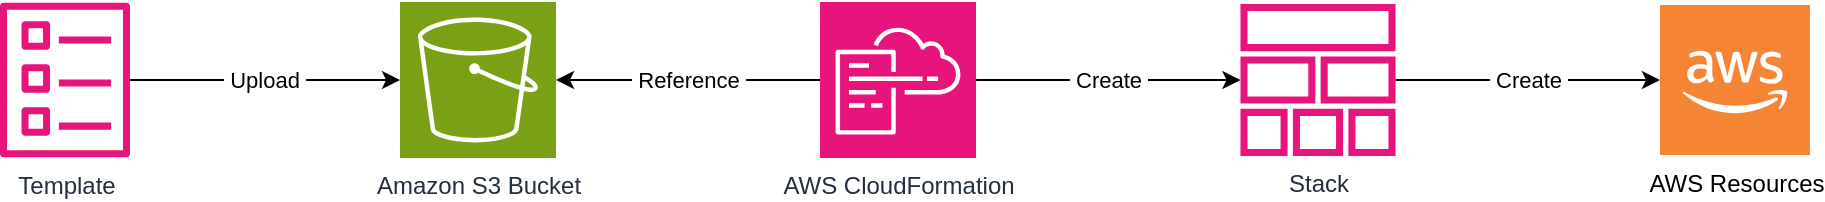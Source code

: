<mxfile version="22.1.16" type="device">
  <diagram name="Page-1" id="xrYjccaUhRdzpyjmgupA">
    <mxGraphModel dx="1084" dy="951" grid="1" gridSize="10" guides="1" tooltips="1" connect="1" arrows="1" fold="1" page="1" pageScale="1" pageWidth="850" pageHeight="1100" math="0" shadow="0">
      <root>
        <mxCell id="0" />
        <mxCell id="1" parent="0" />
        <mxCell id="EV-cBASxTsK1YqbwlIDn-5" value="&amp;nbsp;Upload&amp;nbsp;" style="edgeStyle=orthogonalEdgeStyle;rounded=0;orthogonalLoop=1;jettySize=auto;html=1;" edge="1" parent="1" source="EV-cBASxTsK1YqbwlIDn-1" target="EV-cBASxTsK1YqbwlIDn-2">
          <mxGeometry relative="1" as="geometry" />
        </mxCell>
        <mxCell id="EV-cBASxTsK1YqbwlIDn-1" value="Template" style="sketch=0;outlineConnect=0;fontColor=#232F3E;gradientColor=none;fillColor=#E7157B;strokeColor=none;dashed=0;verticalLabelPosition=bottom;verticalAlign=top;align=center;html=1;fontSize=12;fontStyle=0;aspect=fixed;pointerEvents=1;shape=mxgraph.aws4.template;" vertex="1" parent="1">
          <mxGeometry x="230" y="400" width="65" height="78" as="geometry" />
        </mxCell>
        <mxCell id="EV-cBASxTsK1YqbwlIDn-2" value="Amazon S3 Bucket" style="sketch=0;points=[[0,0,0],[0.25,0,0],[0.5,0,0],[0.75,0,0],[1,0,0],[0,1,0],[0.25,1,0],[0.5,1,0],[0.75,1,0],[1,1,0],[0,0.25,0],[0,0.5,0],[0,0.75,0],[1,0.25,0],[1,0.5,0],[1,0.75,0]];outlineConnect=0;fontColor=#232F3E;fillColor=#7AA116;strokeColor=#ffffff;dashed=0;verticalLabelPosition=bottom;verticalAlign=top;align=center;html=1;fontSize=12;fontStyle=0;aspect=fixed;shape=mxgraph.aws4.resourceIcon;resIcon=mxgraph.aws4.s3;" vertex="1" parent="1">
          <mxGeometry x="430" y="400" width="78" height="78" as="geometry" />
        </mxCell>
        <mxCell id="EV-cBASxTsK1YqbwlIDn-7" value="&amp;nbsp;Create&amp;nbsp;" style="edgeStyle=orthogonalEdgeStyle;rounded=0;orthogonalLoop=1;jettySize=auto;html=1;" edge="1" parent="1" source="EV-cBASxTsK1YqbwlIDn-3" target="EV-cBASxTsK1YqbwlIDn-4">
          <mxGeometry relative="1" as="geometry" />
        </mxCell>
        <mxCell id="EV-cBASxTsK1YqbwlIDn-3" value="AWS CloudFormation" style="sketch=0;points=[[0,0,0],[0.25,0,0],[0.5,0,0],[0.75,0,0],[1,0,0],[0,1,0],[0.25,1,0],[0.5,1,0],[0.75,1,0],[1,1,0],[0,0.25,0],[0,0.5,0],[0,0.75,0],[1,0.25,0],[1,0.5,0],[1,0.75,0]];points=[[0,0,0],[0.25,0,0],[0.5,0,0],[0.75,0,0],[1,0,0],[0,1,0],[0.25,1,0],[0.5,1,0],[0.75,1,0],[1,1,0],[0,0.25,0],[0,0.5,0],[0,0.75,0],[1,0.25,0],[1,0.5,0],[1,0.75,0]];outlineConnect=0;fontColor=#232F3E;fillColor=#E7157B;strokeColor=#ffffff;dashed=0;verticalLabelPosition=bottom;verticalAlign=top;align=center;html=1;fontSize=12;fontStyle=0;aspect=fixed;shape=mxgraph.aws4.resourceIcon;resIcon=mxgraph.aws4.cloudformation;" vertex="1" parent="1">
          <mxGeometry x="640" y="400" width="78" height="78" as="geometry" />
        </mxCell>
        <mxCell id="EV-cBASxTsK1YqbwlIDn-9" value="&amp;nbsp;Create&amp;nbsp;" style="edgeStyle=orthogonalEdgeStyle;rounded=0;orthogonalLoop=1;jettySize=auto;html=1;" edge="1" parent="1" source="EV-cBASxTsK1YqbwlIDn-4" target="EV-cBASxTsK1YqbwlIDn-8">
          <mxGeometry relative="1" as="geometry" />
        </mxCell>
        <mxCell id="EV-cBASxTsK1YqbwlIDn-4" value="Stack" style="sketch=0;outlineConnect=0;fontColor=#232F3E;gradientColor=none;fillColor=#E7157B;strokeColor=none;dashed=0;verticalLabelPosition=bottom;verticalAlign=top;align=center;html=1;fontSize=12;fontStyle=0;aspect=fixed;pointerEvents=1;shape=mxgraph.aws4.stack;" vertex="1" parent="1">
          <mxGeometry x="850" y="401" width="78" height="76" as="geometry" />
        </mxCell>
        <mxCell id="EV-cBASxTsK1YqbwlIDn-6" value="&amp;nbsp;Reference&amp;nbsp;" style="edgeStyle=orthogonalEdgeStyle;rounded=0;orthogonalLoop=1;jettySize=auto;html=1;entryX=1;entryY=0.5;entryDx=0;entryDy=0;entryPerimeter=0;" edge="1" parent="1" source="EV-cBASxTsK1YqbwlIDn-3" target="EV-cBASxTsK1YqbwlIDn-2">
          <mxGeometry relative="1" as="geometry" />
        </mxCell>
        <mxCell id="EV-cBASxTsK1YqbwlIDn-8" value="AWS Resources" style="outlineConnect=0;dashed=0;verticalLabelPosition=bottom;verticalAlign=top;align=center;html=1;shape=mxgraph.aws3.cloud_2;fillColor=#F58534;gradientColor=none;" vertex="1" parent="1">
          <mxGeometry x="1060" y="401.5" width="75" height="75" as="geometry" />
        </mxCell>
      </root>
    </mxGraphModel>
  </diagram>
</mxfile>
